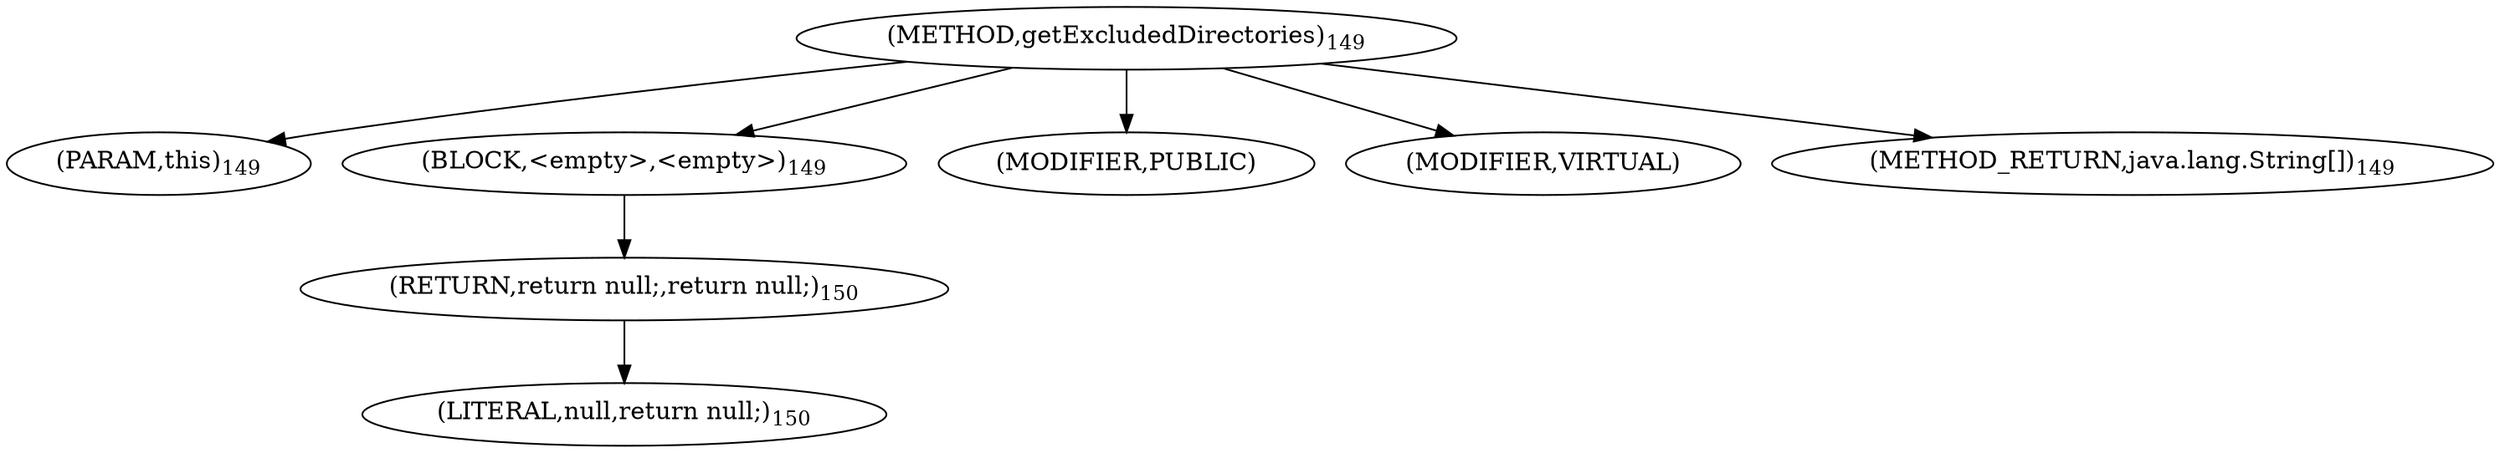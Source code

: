 digraph "getExcludedDirectories" {  
"295" [label = <(METHOD,getExcludedDirectories)<SUB>149</SUB>> ]
"296" [label = <(PARAM,this)<SUB>149</SUB>> ]
"297" [label = <(BLOCK,&lt;empty&gt;,&lt;empty&gt;)<SUB>149</SUB>> ]
"298" [label = <(RETURN,return null;,return null;)<SUB>150</SUB>> ]
"299" [label = <(LITERAL,null,return null;)<SUB>150</SUB>> ]
"300" [label = <(MODIFIER,PUBLIC)> ]
"301" [label = <(MODIFIER,VIRTUAL)> ]
"302" [label = <(METHOD_RETURN,java.lang.String[])<SUB>149</SUB>> ]
  "295" -> "296" 
  "295" -> "297" 
  "295" -> "300" 
  "295" -> "301" 
  "295" -> "302" 
  "297" -> "298" 
  "298" -> "299" 
}
